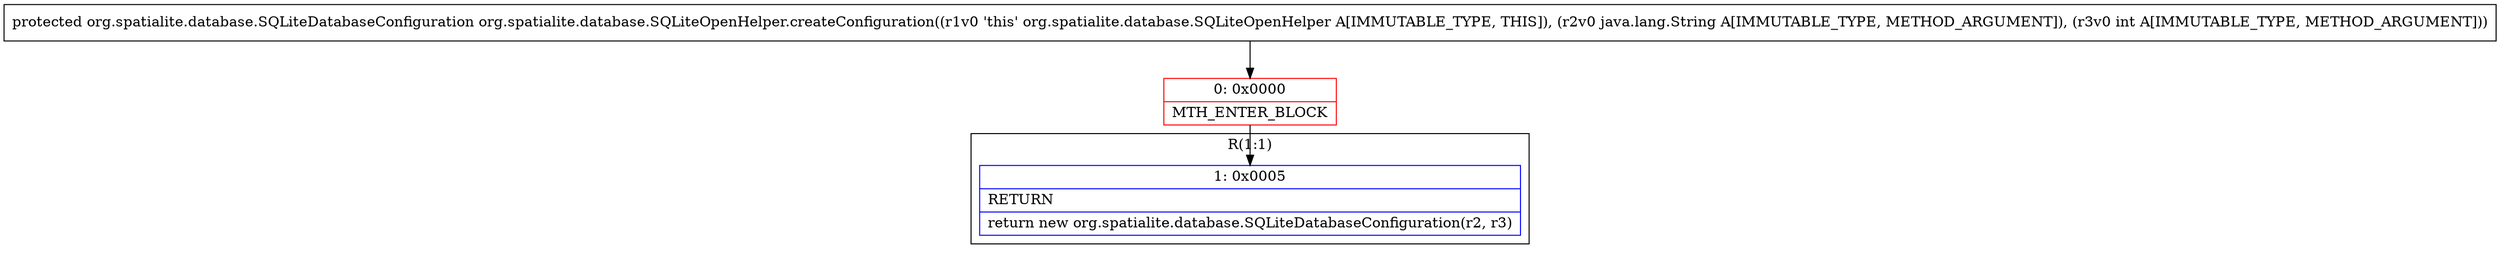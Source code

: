 digraph "CFG fororg.spatialite.database.SQLiteOpenHelper.createConfiguration(Ljava\/lang\/String;I)Lorg\/spatialite\/database\/SQLiteDatabaseConfiguration;" {
subgraph cluster_Region_656716009 {
label = "R(1:1)";
node [shape=record,color=blue];
Node_1 [shape=record,label="{1\:\ 0x0005|RETURN\l|return new org.spatialite.database.SQLiteDatabaseConfiguration(r2, r3)\l}"];
}
Node_0 [shape=record,color=red,label="{0\:\ 0x0000|MTH_ENTER_BLOCK\l}"];
MethodNode[shape=record,label="{protected org.spatialite.database.SQLiteDatabaseConfiguration org.spatialite.database.SQLiteOpenHelper.createConfiguration((r1v0 'this' org.spatialite.database.SQLiteOpenHelper A[IMMUTABLE_TYPE, THIS]), (r2v0 java.lang.String A[IMMUTABLE_TYPE, METHOD_ARGUMENT]), (r3v0 int A[IMMUTABLE_TYPE, METHOD_ARGUMENT])) }"];
MethodNode -> Node_0;
Node_0 -> Node_1;
}

